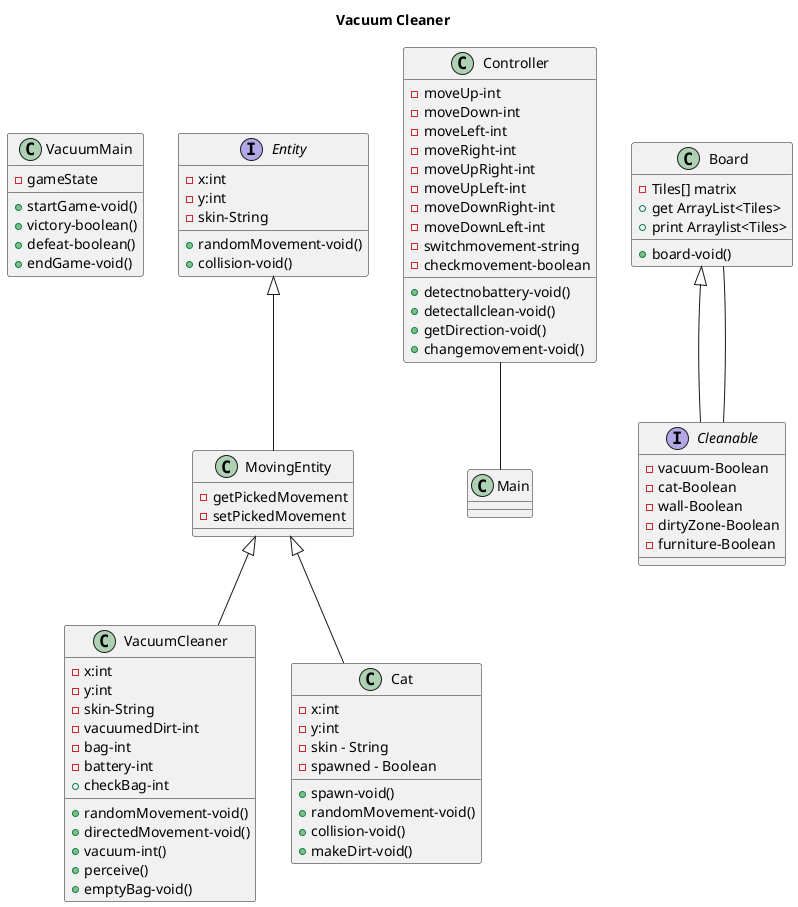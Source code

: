 @startuml
'https://plantuml.com/sequence-diagram
title Vacuum Cleaner
class VacuumMain{
		-gameState
		+startGame-void()
		+victory-boolean()
		+defeat-boolean()
		+endGame-void()
}
interface Entity{
       -x:int
       -y:int
       -skin-String
       +randomMovement-void()
       +collision-void()
}
class VacuumCleaner extends MovingEntity {
		-x:int
		-y:int
		-skin-String
		-vacuumedDirt-int
		-bag-int
		-battery-int
		+randomMovement-void()
		+directedMovement-void()
		+vacuum-int()
		+perceive()
		+checkBag-int
		+emptyBag-void()
}
class Cat extends MovingEntity{
		-x:int
		-y:int
		-skin - String
		-spawned - Boolean
		+spawn-void()
		+randomMovement-void()
		+collision-void()
        +makeDirt-void()
}
class Controller  {
		-moveUp-int
        -moveDown-int
        -moveLeft-int
        -moveRight-int
        -moveUpRight-int
        -moveUpLeft-int
        -moveDownRight-int
        -moveDownLeft-int
        -switchmovement-string
		-checkmovement-boolean
		+detectnobattery-void()
        +detectallclean-void()
        +getDirection-void()
		+changemovement-void()
}
class MovingEntity extends Entity{
	    -getPickedMovement
	    -setPickedMovement
}

class Board{
	    -Tiles[] matrix
        +board-void()
        +get ArrayList<Tiles>
        +print Arraylist<Tiles>
}
interface Cleanable extends Board{
		-vacuum-Boolean
		-cat-Boolean
		-wall-Boolean
		-dirtyZone-Boolean
		-furniture-Boolean
}



Cleanable -- Board
Controller -- Main

@enduml
